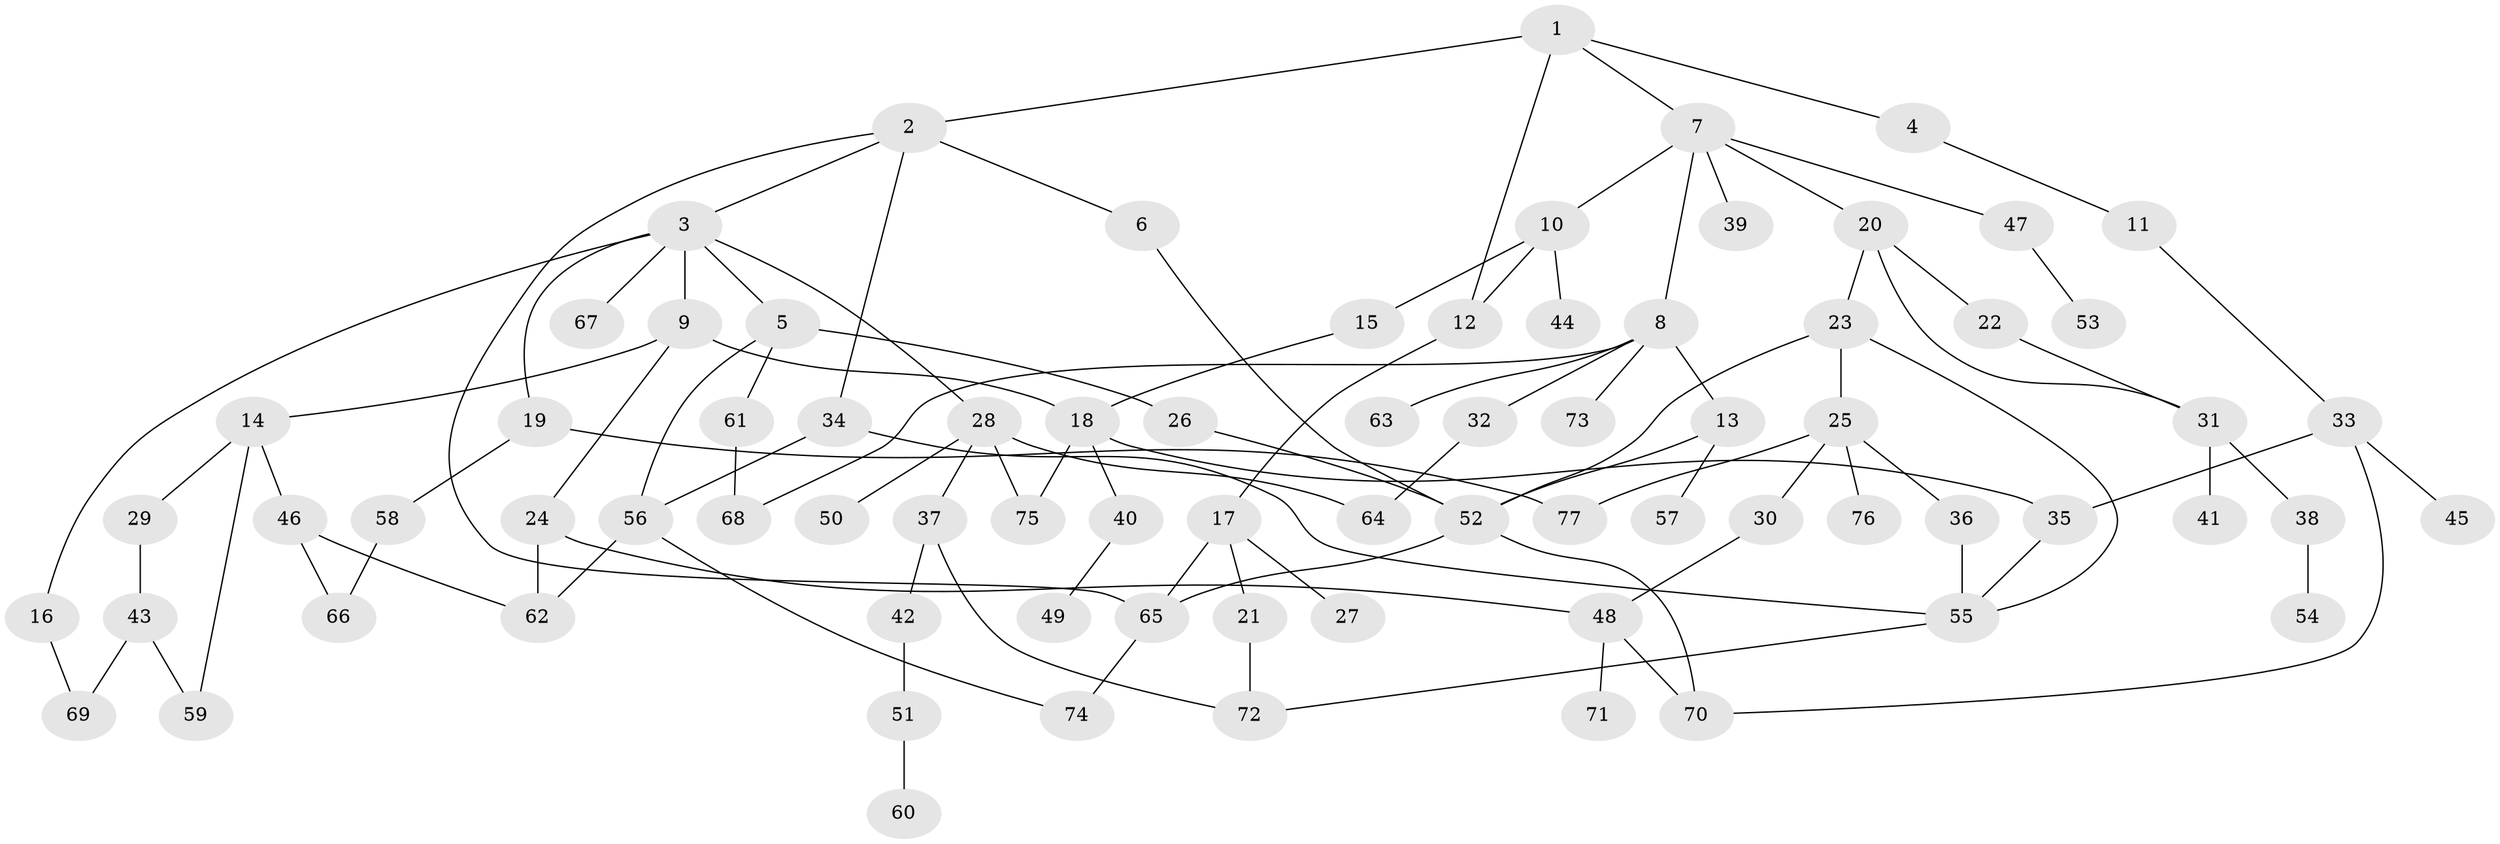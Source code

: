 // Generated by graph-tools (version 1.1) at 2025/25/03/09/25 03:25:30]
// undirected, 77 vertices, 104 edges
graph export_dot {
graph [start="1"]
  node [color=gray90,style=filled];
  1;
  2;
  3;
  4;
  5;
  6;
  7;
  8;
  9;
  10;
  11;
  12;
  13;
  14;
  15;
  16;
  17;
  18;
  19;
  20;
  21;
  22;
  23;
  24;
  25;
  26;
  27;
  28;
  29;
  30;
  31;
  32;
  33;
  34;
  35;
  36;
  37;
  38;
  39;
  40;
  41;
  42;
  43;
  44;
  45;
  46;
  47;
  48;
  49;
  50;
  51;
  52;
  53;
  54;
  55;
  56;
  57;
  58;
  59;
  60;
  61;
  62;
  63;
  64;
  65;
  66;
  67;
  68;
  69;
  70;
  71;
  72;
  73;
  74;
  75;
  76;
  77;
  1 -- 2;
  1 -- 4;
  1 -- 7;
  1 -- 12;
  2 -- 3;
  2 -- 6;
  2 -- 34;
  2 -- 65;
  3 -- 5;
  3 -- 9;
  3 -- 16;
  3 -- 19;
  3 -- 28;
  3 -- 67;
  4 -- 11;
  5 -- 26;
  5 -- 56;
  5 -- 61;
  6 -- 52;
  7 -- 8;
  7 -- 10;
  7 -- 20;
  7 -- 39;
  7 -- 47;
  8 -- 13;
  8 -- 32;
  8 -- 63;
  8 -- 68;
  8 -- 73;
  9 -- 14;
  9 -- 18;
  9 -- 24;
  10 -- 12;
  10 -- 15;
  10 -- 44;
  11 -- 33;
  12 -- 17;
  13 -- 57;
  13 -- 52;
  14 -- 29;
  14 -- 46;
  14 -- 59;
  15 -- 18;
  16 -- 69;
  17 -- 21;
  17 -- 27;
  17 -- 65;
  18 -- 35;
  18 -- 40;
  18 -- 75;
  19 -- 58;
  19 -- 77;
  20 -- 22;
  20 -- 23;
  20 -- 31;
  21 -- 72;
  22 -- 31;
  23 -- 25;
  23 -- 55;
  23 -- 52;
  24 -- 62;
  24 -- 48;
  25 -- 30;
  25 -- 36;
  25 -- 76;
  25 -- 77;
  26 -- 52;
  28 -- 37;
  28 -- 50;
  28 -- 64;
  28 -- 75;
  29 -- 43;
  30 -- 48;
  31 -- 38;
  31 -- 41;
  32 -- 64;
  33 -- 45;
  33 -- 70;
  33 -- 35;
  34 -- 56;
  34 -- 55;
  35 -- 55;
  36 -- 55;
  37 -- 42;
  37 -- 72;
  38 -- 54;
  40 -- 49;
  42 -- 51;
  43 -- 59;
  43 -- 69;
  46 -- 62;
  46 -- 66;
  47 -- 53;
  48 -- 71;
  48 -- 70;
  51 -- 60;
  52 -- 65;
  52 -- 70;
  55 -- 72;
  56 -- 62;
  56 -- 74;
  58 -- 66;
  61 -- 68;
  65 -- 74;
}
